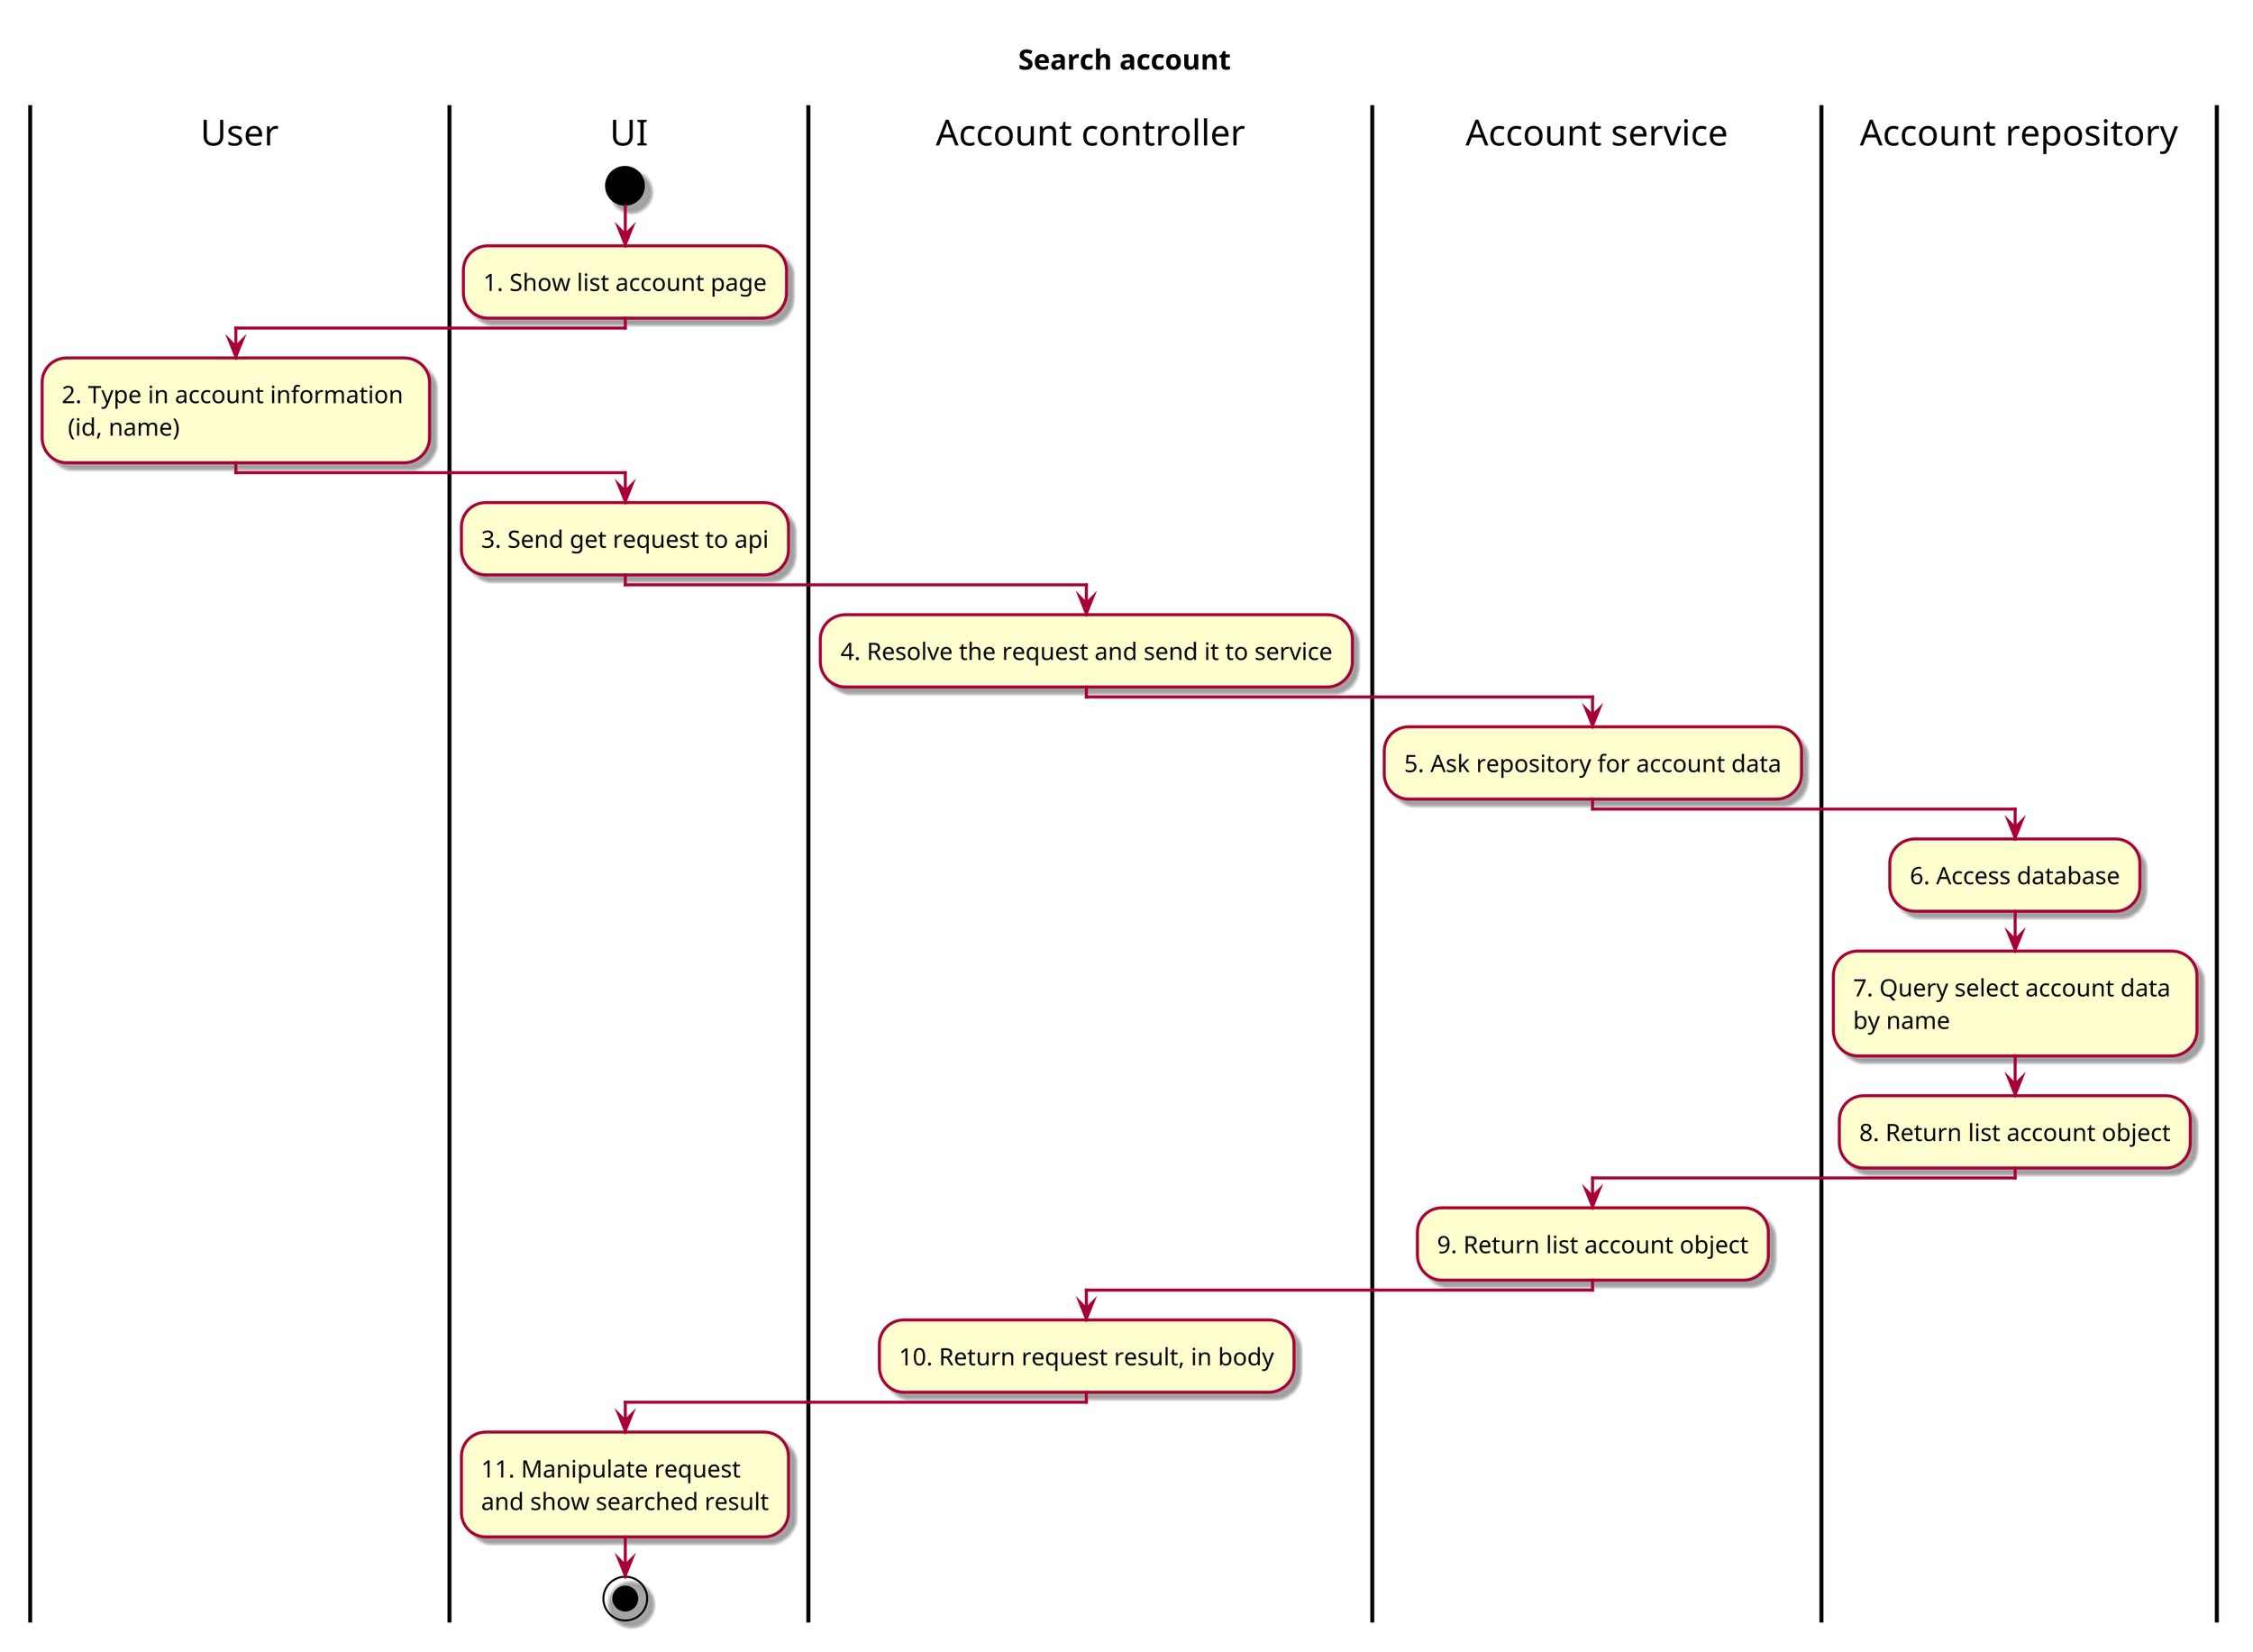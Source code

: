 @startuml ActSearch account
skin rose
!pragma useVerticalIf on
scale 3

title "Search account"

|User|
|UI|
start
    :1. Show list account page;
    |User|
    :2. Type in account information \n (id, name);
    |UI|
    :3. Send get request to api;
    |Account controller|
    :4. Resolve the request and send it to service;
    |Account service|
    :5. Ask repository for account data;
    |Account repository|
    :6. Access database;
    :7. Query select account data \nby name;
    :8. Return list account object;
    |Account service|
    :9. Return list account object;
    |Account controller|
    :10. Return request result, in body;
    |UI|
    :11. Manipulate request \nand show searched result;
stop




@enduml